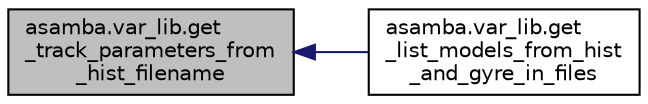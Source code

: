 digraph "asamba.var_lib.get_track_parameters_from_hist_filename"
{
  edge [fontname="Helvetica",fontsize="10",labelfontname="Helvetica",labelfontsize="10"];
  node [fontname="Helvetica",fontsize="10",shape=record];
  rankdir="LR";
  Node38 [label="asamba.var_lib.get\l_track_parameters_from\l_hist_filename",height=0.2,width=0.4,color="black", fillcolor="grey75", style="filled", fontcolor="black"];
  Node38 -> Node39 [dir="back",color="midnightblue",fontsize="10",style="solid",fontname="Helvetica"];
  Node39 [label="asamba.var_lib.get\l_list_models_from_hist\l_and_gyre_in_files",height=0.2,width=0.4,color="black", fillcolor="white", style="filled",URL="$namespaceasamba_1_1var__lib.html#a31c9bde7f3cc889b6f3bd873d002dbf1"];
}
